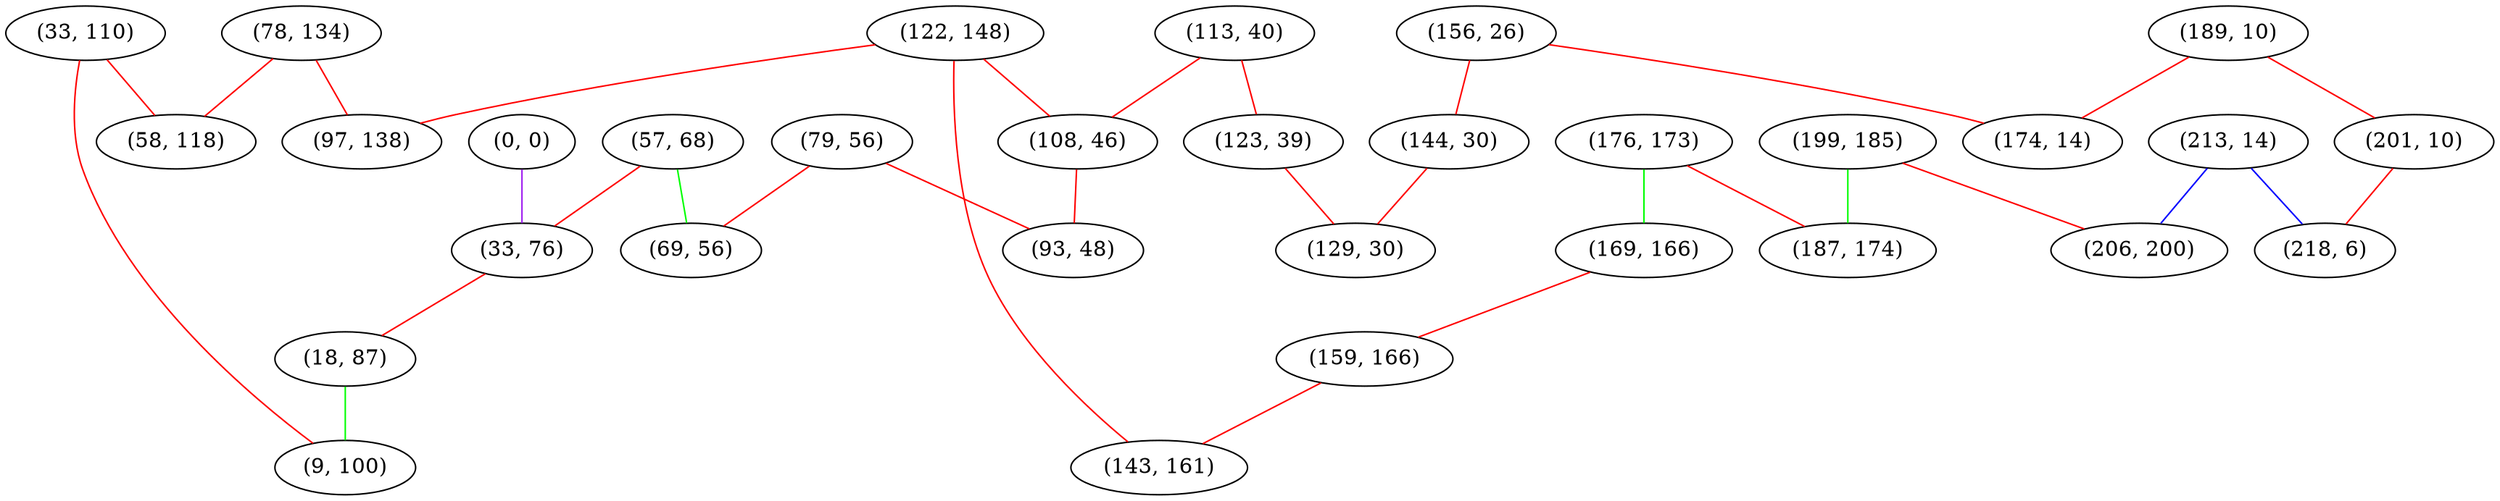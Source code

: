 graph "" {
"(113, 40)";
"(79, 56)";
"(122, 148)";
"(57, 68)";
"(189, 10)";
"(78, 134)";
"(201, 10)";
"(97, 138)";
"(156, 26)";
"(108, 46)";
"(33, 110)";
"(199, 185)";
"(176, 173)";
"(213, 14)";
"(0, 0)";
"(33, 76)";
"(144, 30)";
"(174, 14)";
"(218, 6)";
"(169, 166)";
"(18, 87)";
"(159, 166)";
"(187, 174)";
"(58, 118)";
"(69, 56)";
"(143, 161)";
"(123, 39)";
"(9, 100)";
"(129, 30)";
"(206, 200)";
"(93, 48)";
"(113, 40)" -- "(123, 39)"  [color=red, key=0, weight=1];
"(113, 40)" -- "(108, 46)"  [color=red, key=0, weight=1];
"(79, 56)" -- "(93, 48)"  [color=red, key=0, weight=1];
"(79, 56)" -- "(69, 56)"  [color=red, key=0, weight=1];
"(122, 148)" -- "(97, 138)"  [color=red, key=0, weight=1];
"(122, 148)" -- "(108, 46)"  [color=red, key=0, weight=1];
"(122, 148)" -- "(143, 161)"  [color=red, key=0, weight=1];
"(57, 68)" -- "(69, 56)"  [color=green, key=0, weight=2];
"(57, 68)" -- "(33, 76)"  [color=red, key=0, weight=1];
"(189, 10)" -- "(201, 10)"  [color=red, key=0, weight=1];
"(189, 10)" -- "(174, 14)"  [color=red, key=0, weight=1];
"(78, 134)" -- "(97, 138)"  [color=red, key=0, weight=1];
"(78, 134)" -- "(58, 118)"  [color=red, key=0, weight=1];
"(201, 10)" -- "(218, 6)"  [color=red, key=0, weight=1];
"(156, 26)" -- "(144, 30)"  [color=red, key=0, weight=1];
"(156, 26)" -- "(174, 14)"  [color=red, key=0, weight=1];
"(108, 46)" -- "(93, 48)"  [color=red, key=0, weight=1];
"(33, 110)" -- "(58, 118)"  [color=red, key=0, weight=1];
"(33, 110)" -- "(9, 100)"  [color=red, key=0, weight=1];
"(199, 185)" -- "(206, 200)"  [color=red, key=0, weight=1];
"(199, 185)" -- "(187, 174)"  [color=green, key=0, weight=2];
"(176, 173)" -- "(169, 166)"  [color=green, key=0, weight=2];
"(176, 173)" -- "(187, 174)"  [color=red, key=0, weight=1];
"(213, 14)" -- "(218, 6)"  [color=blue, key=0, weight=3];
"(213, 14)" -- "(206, 200)"  [color=blue, key=0, weight=3];
"(0, 0)" -- "(33, 76)"  [color=purple, key=0, weight=4];
"(33, 76)" -- "(18, 87)"  [color=red, key=0, weight=1];
"(144, 30)" -- "(129, 30)"  [color=red, key=0, weight=1];
"(169, 166)" -- "(159, 166)"  [color=red, key=0, weight=1];
"(18, 87)" -- "(9, 100)"  [color=green, key=0, weight=2];
"(159, 166)" -- "(143, 161)"  [color=red, key=0, weight=1];
"(123, 39)" -- "(129, 30)"  [color=red, key=0, weight=1];
}
